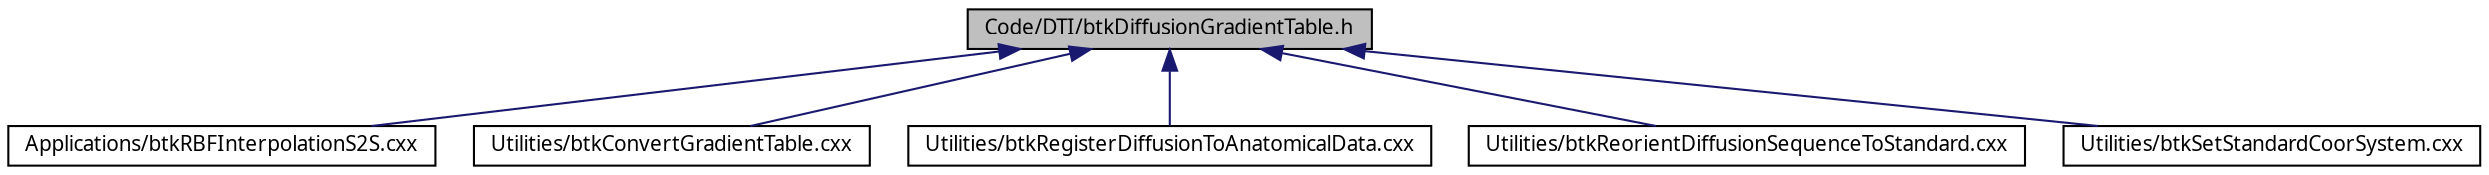 digraph G
{
  edge [fontname="FreeSans.ttf",fontsize="10",labelfontname="FreeSans.ttf",labelfontsize="10"];
  node [fontname="FreeSans.ttf",fontsize="10",shape=record];
  Node1 [label="Code/DTI/btkDiffusionGradientTable.h",height=0.2,width=0.4,color="black", fillcolor="grey75", style="filled" fontcolor="black"];
  Node1 -> Node2 [dir=back,color="midnightblue",fontsize="10",style="solid",fontname="FreeSans.ttf"];
  Node2 [label="Applications/btkRBFInterpolationS2S.cxx",height=0.2,width=0.4,color="black", fillcolor="white", style="filled",URL="$btk_r_b_f_interpolation_s2_s_8cxx.html"];
  Node1 -> Node3 [dir=back,color="midnightblue",fontsize="10",style="solid",fontname="FreeSans.ttf"];
  Node3 [label="Utilities/btkConvertGradientTable.cxx",height=0.2,width=0.4,color="black", fillcolor="white", style="filled",URL="$btk_convert_gradient_table_8cxx.html"];
  Node1 -> Node4 [dir=back,color="midnightblue",fontsize="10",style="solid",fontname="FreeSans.ttf"];
  Node4 [label="Utilities/btkRegisterDiffusionToAnatomicalData.cxx",height=0.2,width=0.4,color="black", fillcolor="white", style="filled",URL="$btk_register_diffusion_to_anatomical_data_8cxx.html"];
  Node1 -> Node5 [dir=back,color="midnightblue",fontsize="10",style="solid",fontname="FreeSans.ttf"];
  Node5 [label="Utilities/btkReorientDiffusionSequenceToStandard.cxx",height=0.2,width=0.4,color="black", fillcolor="white", style="filled",URL="$btk_reorient_diffusion_sequence_to_standard_8cxx.html"];
  Node1 -> Node6 [dir=back,color="midnightblue",fontsize="10",style="solid",fontname="FreeSans.ttf"];
  Node6 [label="Utilities/btkSetStandardCoorSystem.cxx",height=0.2,width=0.4,color="black", fillcolor="white", style="filled",URL="$btk_set_standard_coor_system_8cxx.html"];
}
